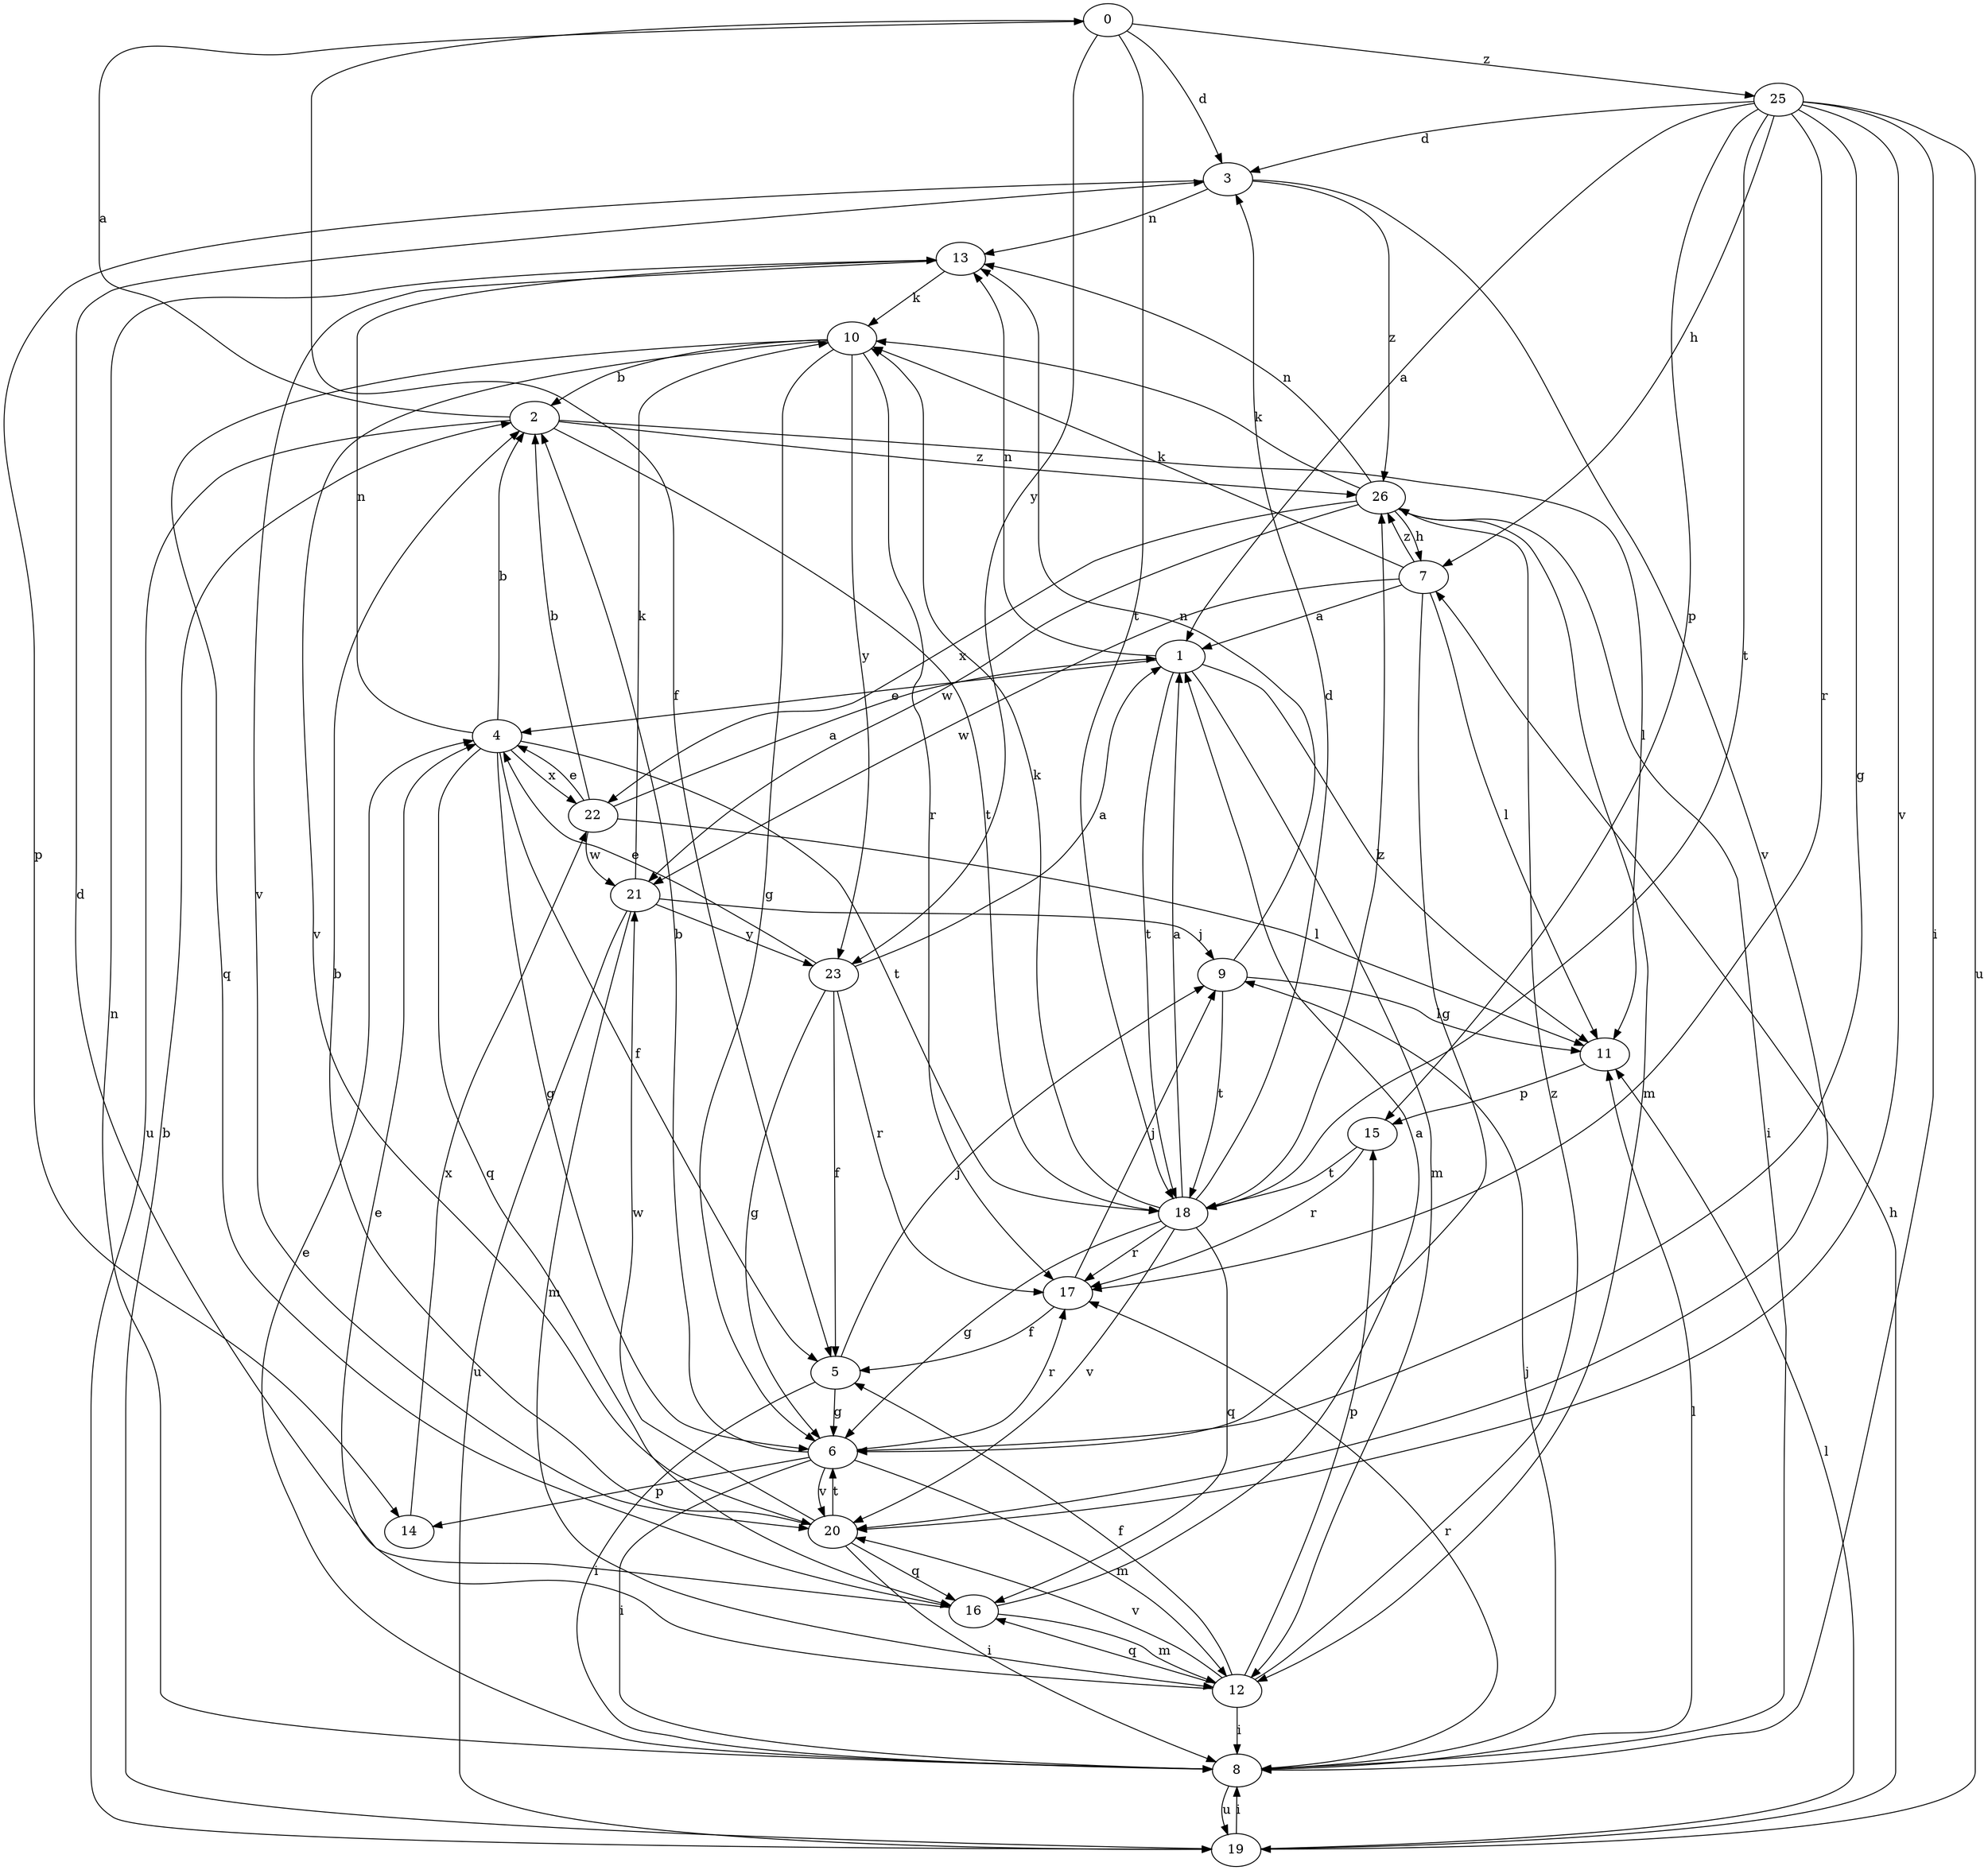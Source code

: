 strict digraph  {
0;
1;
2;
3;
4;
5;
6;
7;
8;
9;
10;
11;
12;
13;
14;
15;
16;
17;
18;
19;
20;
21;
22;
23;
25;
26;
0 -> 3  [label=d];
0 -> 5  [label=f];
0 -> 18  [label=t];
0 -> 23  [label=y];
0 -> 25  [label=z];
1 -> 4  [label=e];
1 -> 11  [label=l];
1 -> 12  [label=m];
1 -> 13  [label=n];
1 -> 18  [label=t];
2 -> 0  [label=a];
2 -> 11  [label=l];
2 -> 18  [label=t];
2 -> 19  [label=u];
2 -> 26  [label=z];
3 -> 13  [label=n];
3 -> 14  [label=p];
3 -> 20  [label=v];
3 -> 26  [label=z];
4 -> 2  [label=b];
4 -> 5  [label=f];
4 -> 6  [label=g];
4 -> 13  [label=n];
4 -> 16  [label=q];
4 -> 18  [label=t];
4 -> 22  [label=x];
5 -> 6  [label=g];
5 -> 8  [label=i];
5 -> 9  [label=j];
6 -> 2  [label=b];
6 -> 8  [label=i];
6 -> 12  [label=m];
6 -> 14  [label=p];
6 -> 17  [label=r];
6 -> 20  [label=v];
7 -> 1  [label=a];
7 -> 6  [label=g];
7 -> 10  [label=k];
7 -> 11  [label=l];
7 -> 21  [label=w];
7 -> 26  [label=z];
8 -> 4  [label=e];
8 -> 9  [label=j];
8 -> 11  [label=l];
8 -> 13  [label=n];
8 -> 17  [label=r];
8 -> 19  [label=u];
9 -> 11  [label=l];
9 -> 13  [label=n];
9 -> 18  [label=t];
10 -> 2  [label=b];
10 -> 6  [label=g];
10 -> 16  [label=q];
10 -> 17  [label=r];
10 -> 20  [label=v];
10 -> 23  [label=y];
11 -> 15  [label=p];
12 -> 4  [label=e];
12 -> 5  [label=f];
12 -> 8  [label=i];
12 -> 15  [label=p];
12 -> 16  [label=q];
12 -> 20  [label=v];
12 -> 26  [label=z];
13 -> 10  [label=k];
13 -> 20  [label=v];
14 -> 22  [label=x];
15 -> 17  [label=r];
15 -> 18  [label=t];
16 -> 1  [label=a];
16 -> 3  [label=d];
16 -> 12  [label=m];
17 -> 5  [label=f];
17 -> 9  [label=j];
18 -> 1  [label=a];
18 -> 3  [label=d];
18 -> 6  [label=g];
18 -> 10  [label=k];
18 -> 16  [label=q];
18 -> 17  [label=r];
18 -> 20  [label=v];
18 -> 26  [label=z];
19 -> 2  [label=b];
19 -> 7  [label=h];
19 -> 8  [label=i];
19 -> 11  [label=l];
20 -> 2  [label=b];
20 -> 8  [label=i];
20 -> 16  [label=q];
20 -> 21  [label=w];
20 -> 6  [label=t];
21 -> 9  [label=j];
21 -> 10  [label=k];
21 -> 12  [label=m];
21 -> 19  [label=u];
21 -> 23  [label=y];
22 -> 1  [label=a];
22 -> 2  [label=b];
22 -> 4  [label=e];
22 -> 11  [label=l];
22 -> 21  [label=w];
23 -> 1  [label=a];
23 -> 4  [label=e];
23 -> 5  [label=f];
23 -> 6  [label=g];
23 -> 17  [label=r];
25 -> 1  [label=a];
25 -> 3  [label=d];
25 -> 6  [label=g];
25 -> 7  [label=h];
25 -> 8  [label=i];
25 -> 15  [label=p];
25 -> 17  [label=r];
25 -> 18  [label=t];
25 -> 19  [label=u];
25 -> 20  [label=v];
26 -> 7  [label=h];
26 -> 8  [label=i];
26 -> 10  [label=k];
26 -> 12  [label=m];
26 -> 13  [label=n];
26 -> 21  [label=w];
26 -> 22  [label=x];
}
